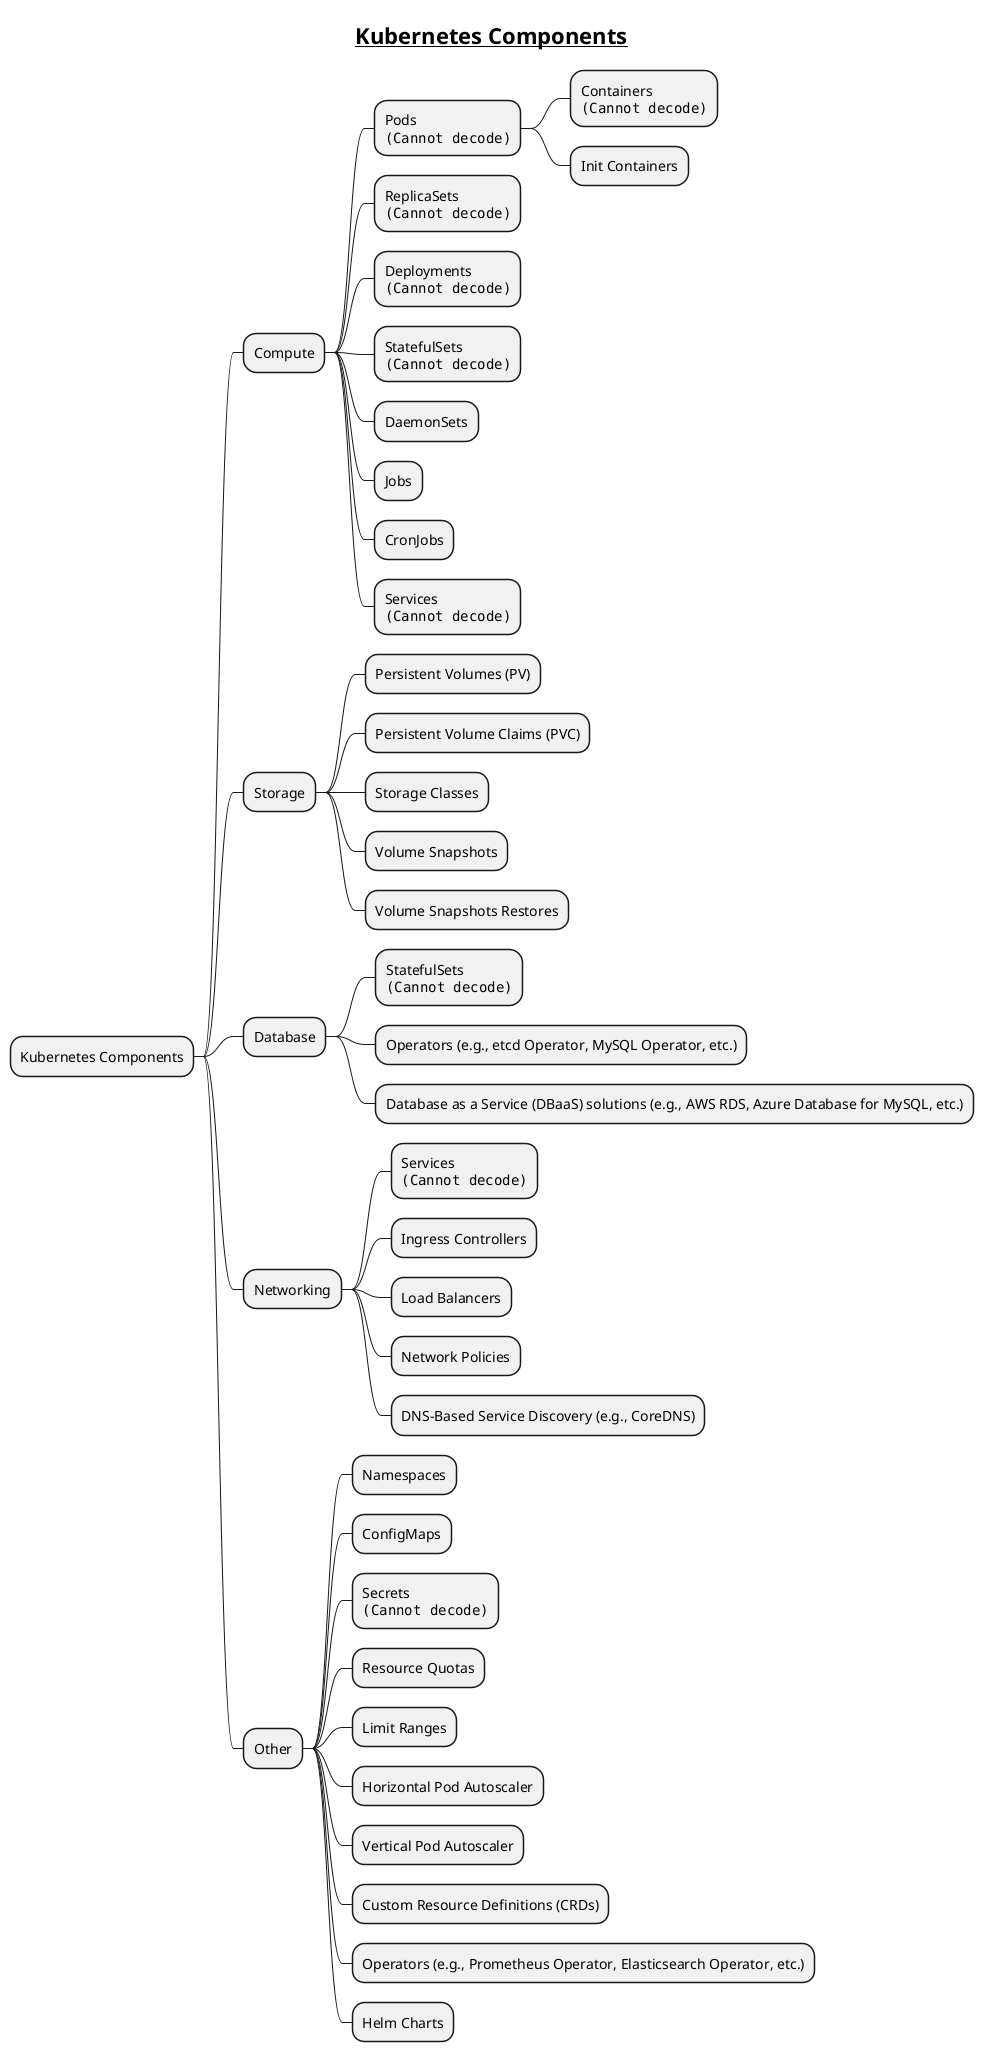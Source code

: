 @startmindmap

title = __Kubernetes Components__

* Kubernetes Components
** Compute
*** Pods \n<img:pod1.svg>
**** Containers \n<img:docker.svg>
**** Init Containers
*** ReplicaSets \n<img:replica-set.svg>
*** Deployments \n<img:deployment.svg>
*** StatefulSets \n<img:stateful-set.svg>
*** DaemonSets
*** Jobs
*** CronJobs
*** Services \n<img:service.svg>

** Storage
*** Persistent Volumes (PV)
*** Persistent Volume Claims (PVC)
*** Storage Classes
*** Volume Snapshots
*** Volume Snapshots Restores

** Database
*** StatefulSets \n<img:stateful-set.svg>
*** Operators (e.g., etcd Operator, MySQL Operator, etc.)
*** Database as a Service (DBaaS) solutions (e.g., AWS RDS, Azure Database for MySQL, etc.)

** Networking
*** Services \n<img:service.svg>
*** Ingress Controllers
*** Load Balancers
*** Network Policies
*** DNS-Based Service Discovery (e.g., CoreDNS)

** Other
*** Namespaces
*** ConfigMaps
*** Secrets \n<img:secretes.svg>
*** Resource Quotas
*** Limit Ranges
*** Horizontal Pod Autoscaler
*** Vertical Pod Autoscaler
*** Custom Resource Definitions (CRDs)
*** Operators (e.g., Prometheus Operator, Elasticsearch Operator, etc.)
*** Helm Charts

@endmindmap
